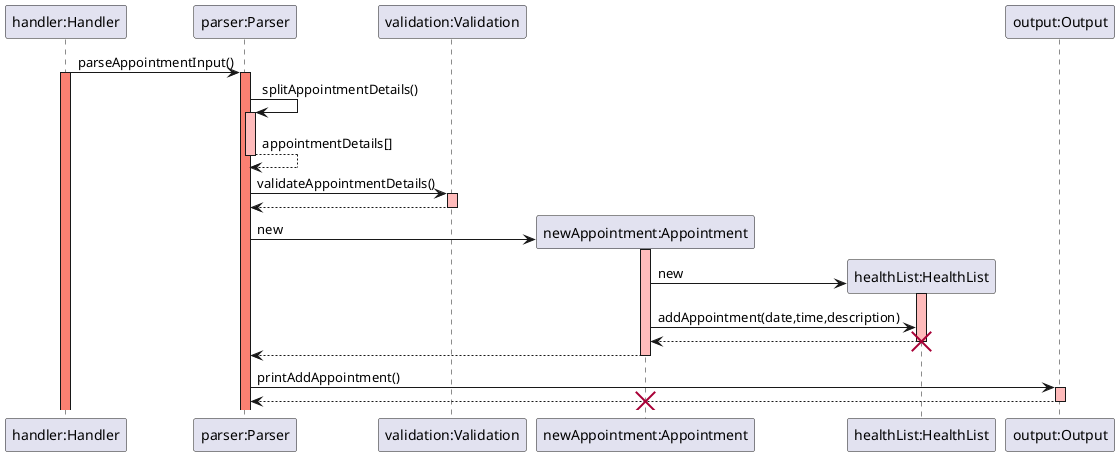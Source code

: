@startuml

skinparam sequenceReferenceBackgroundColor lightblue
participant "handler:Handler" as Handler
participant "parser:Parser" as Parser
participant "validation:Validation" as Validation
participant "newAppointment:Appointment" as Appointment
participant "healthList:HealthList" as HealthList
participant "output:Output" as Output

Handler -> Parser: parseAppointmentInput()
activate Handler #salmon
activate Parser #salmon

Parser -> Parser: splitAppointmentDetails()
activate Parser #FFBBBB
Parser --> Parser: appointmentDetails[]
deactivate Parser #FFBBBB

Parser -> Validation: validateAppointmentDetails()
activate Validation #FFBBBB
Validation --> Parser:
deactivate Validation

Parser -> Appointment **: new
activate Appointment #FFBBBB

Appointment -> HealthList **: new
activate HealthList #FFBBBB
Appointment -> HealthList: addAppointment(date,time,description)
HealthList --> Appointment:
deactivate HealthList #FFBBBB
destroy HealthList
Appointment --> Parser:
deactivate Appointment #FFBBBB



Parser -> Output: printAddAppointment()
activate Output #FFBBBB
Output --> Parser:
destroy Appointment
deactivate Output #FFBBBB

@enduml